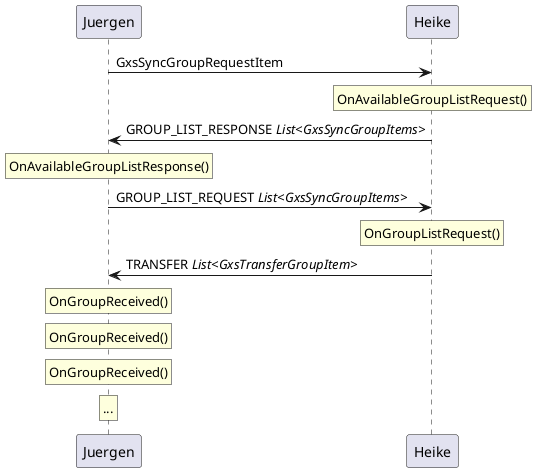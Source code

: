 @startuml
Juergen -> Heike : GxsSyncGroupRequestItem
rnote over Heike : OnAvailableGroupListRequest()
Juergen <- Heike : GROUP_LIST_RESPONSE //List<GxsSyncGroupItems>//
rnote over Juergen: OnAvailableGroupListResponse()
Juergen -> Heike: GROUP_LIST_REQUEST //List<GxsSyncGroupItems>//
rnote over Heike: OnGroupListRequest()
Heike -> Juergen: TRANSFER //List<GxsTransferGroupItem>//
rnote over Juergen: OnGroupReceived()
rnote over Juergen: OnGroupReceived()
rnote over Juergen: OnGroupReceived()
rnote over Juergen: ...
@enduml